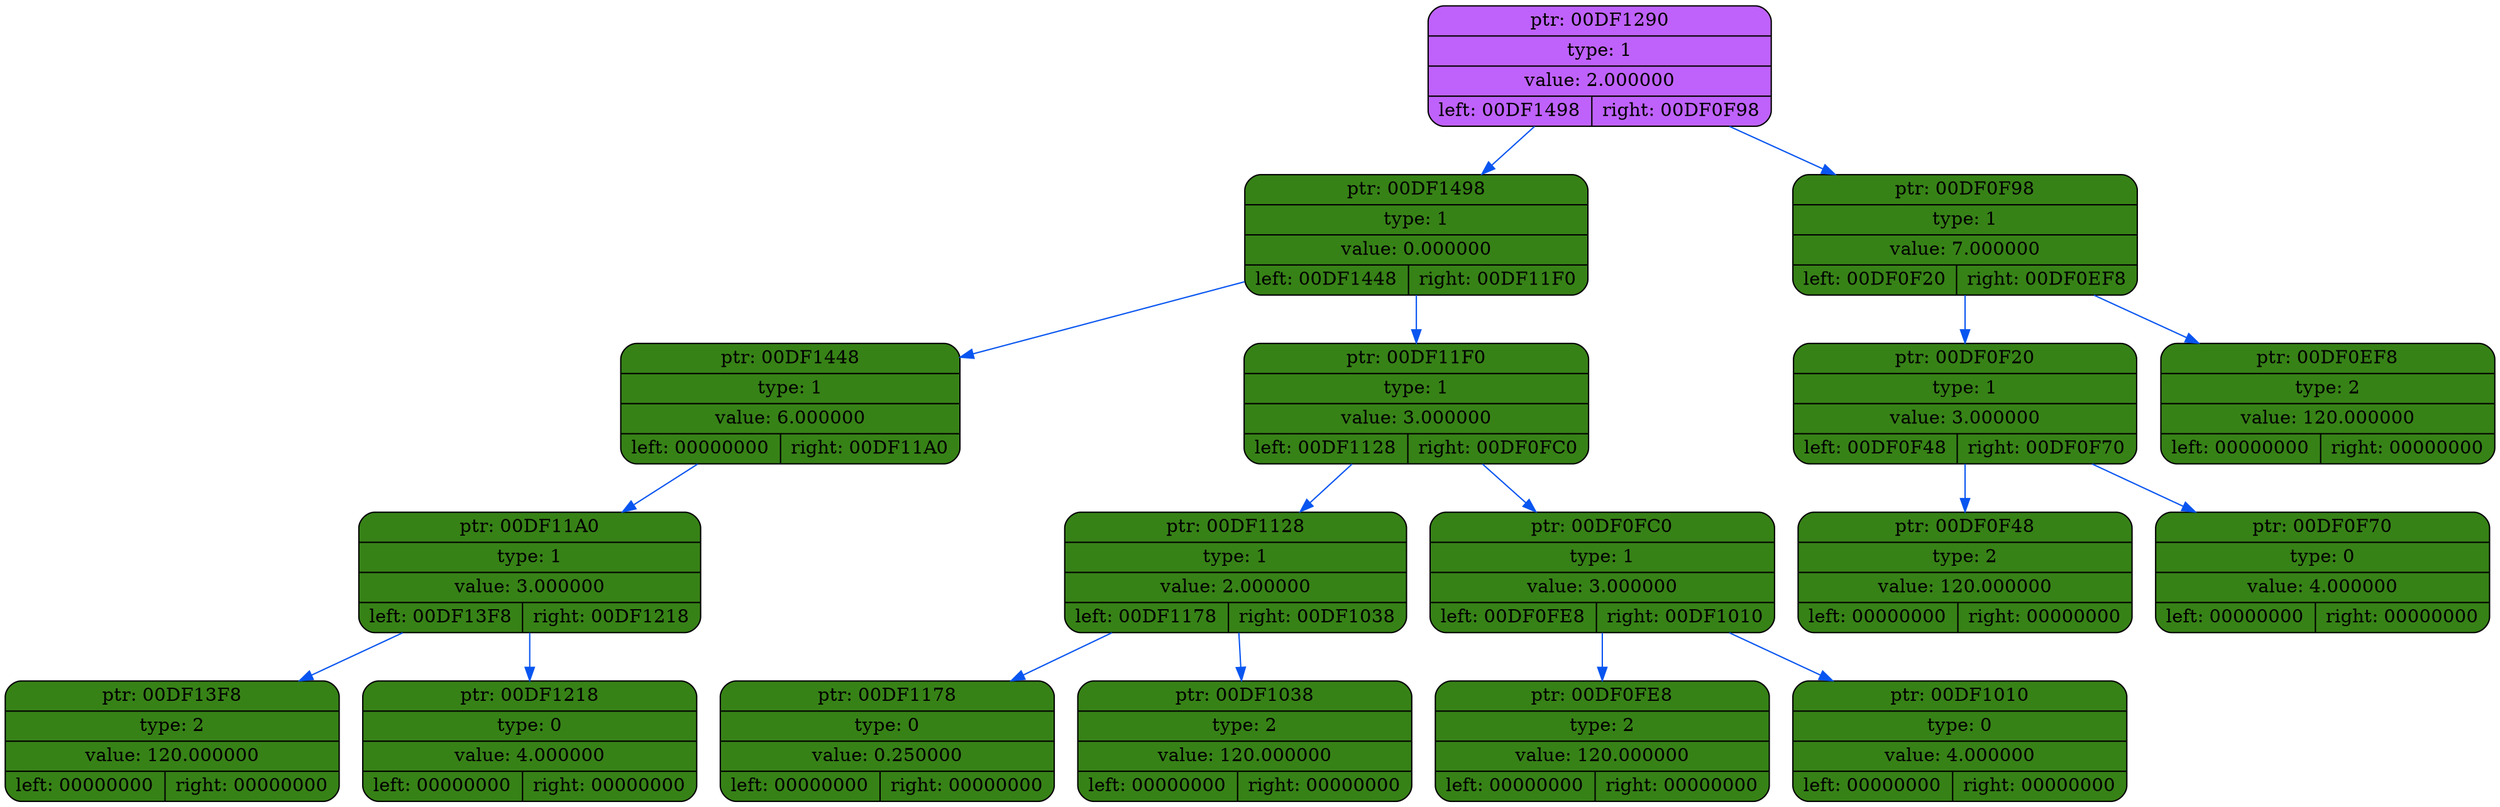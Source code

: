 digraph
{
    rankdir=TP

        node00DF1290[shape=record,style="rounded,filled",fillcolor="#BF62FC",label="{ ptr: 00DF1290 | type: 1 | value: 2.000000| { left: 00DF1498 | right: 00DF0F98 }}"];
    node00DF1290 -> node00DF1498[color="#0855F0"]
    node00DF1498[shape=record,style="rounded,filled",fillcolor="#378217",label="{ ptr: 00DF1498 | type: 1 | value: 0.000000| { left: 00DF1448 | right: 00DF11F0 }}"];
    node00DF1498 -> node00DF1448[color="#0855F0"]
    node00DF1448[shape=record,style="rounded,filled",fillcolor="#378217",label="{ ptr: 00DF1448 | type: 1 | value: 6.000000| { left: 00000000 | right: 00DF11A0 }}"];
    node00DF1448 -> node00DF11A0[color="#0855F0"]
    node00DF11A0[shape=record,style="rounded,filled",fillcolor="#378217",label="{ ptr: 00DF11A0 | type: 1 | value: 3.000000| { left: 00DF13F8 | right: 00DF1218 }}"];
    node00DF11A0 -> node00DF13F8[color="#0855F0"]
    node00DF13F8[shape=record,style="rounded,filled",fillcolor="#378217",label="{ ptr: 00DF13F8 | type: 2 | value: 120.000000| { left: 00000000 | right: 00000000 }}"];
    node00DF11A0 -> node00DF1218[color="#0855F0"]
    node00DF1218[shape=record,style="rounded,filled",fillcolor="#378217",label="{ ptr: 00DF1218 | type: 0 | value: 4.000000| { left: 00000000 | right: 00000000 }}"];
    node00DF1498 -> node00DF11F0[color="#0855F0"]
    node00DF11F0[shape=record,style="rounded,filled",fillcolor="#378217",label="{ ptr: 00DF11F0 | type: 1 | value: 3.000000| { left: 00DF1128 | right: 00DF0FC0 }}"];
    node00DF11F0 -> node00DF1128[color="#0855F0"]
    node00DF1128[shape=record,style="rounded,filled",fillcolor="#378217",label="{ ptr: 00DF1128 | type: 1 | value: 2.000000| { left: 00DF1178 | right: 00DF1038 }}"];
    node00DF1128 -> node00DF1178[color="#0855F0"]
    node00DF1178[shape=record,style="rounded,filled",fillcolor="#378217",label="{ ptr: 00DF1178 | type: 0 | value: 0.250000| { left: 00000000 | right: 00000000 }}"];
    node00DF1128 -> node00DF1038[color="#0855F0"]
    node00DF1038[shape=record,style="rounded,filled",fillcolor="#378217",label="{ ptr: 00DF1038 | type: 2 | value: 120.000000| { left: 00000000 | right: 00000000 }}"];
    node00DF11F0 -> node00DF0FC0[color="#0855F0"]
    node00DF0FC0[shape=record,style="rounded,filled",fillcolor="#378217",label="{ ptr: 00DF0FC0 | type: 1 | value: 3.000000| { left: 00DF0FE8 | right: 00DF1010 }}"];
    node00DF0FC0 -> node00DF0FE8[color="#0855F0"]
    node00DF0FE8[shape=record,style="rounded,filled",fillcolor="#378217",label="{ ptr: 00DF0FE8 | type: 2 | value: 120.000000| { left: 00000000 | right: 00000000 }}"];
    node00DF0FC0 -> node00DF1010[color="#0855F0"]
    node00DF1010[shape=record,style="rounded,filled",fillcolor="#378217",label="{ ptr: 00DF1010 | type: 0 | value: 4.000000| { left: 00000000 | right: 00000000 }}"];
    node00DF1290 -> node00DF0F98[color="#0855F0"]
    node00DF0F98[shape=record,style="rounded,filled",fillcolor="#378217",label="{ ptr: 00DF0F98 | type: 1 | value: 7.000000| { left: 00DF0F20 | right: 00DF0EF8 }}"];
    node00DF0F98 -> node00DF0F20[color="#0855F0"]
    node00DF0F20[shape=record,style="rounded,filled",fillcolor="#378217",label="{ ptr: 00DF0F20 | type: 1 | value: 3.000000| { left: 00DF0F48 | right: 00DF0F70 }}"];
    node00DF0F20 -> node00DF0F48[color="#0855F0"]
    node00DF0F48[shape=record,style="rounded,filled",fillcolor="#378217",label="{ ptr: 00DF0F48 | type: 2 | value: 120.000000| { left: 00000000 | right: 00000000 }}"];
    node00DF0F20 -> node00DF0F70[color="#0855F0"]
    node00DF0F70[shape=record,style="rounded,filled",fillcolor="#378217",label="{ ptr: 00DF0F70 | type: 0 | value: 4.000000| { left: 00000000 | right: 00000000 }}"];
    node00DF0F98 -> node00DF0EF8[color="#0855F0"]
    node00DF0EF8[shape=record,style="rounded,filled",fillcolor="#378217",label="{ ptr: 00DF0EF8 | type: 2 | value: 120.000000| { left: 00000000 | right: 00000000 }}"];
}